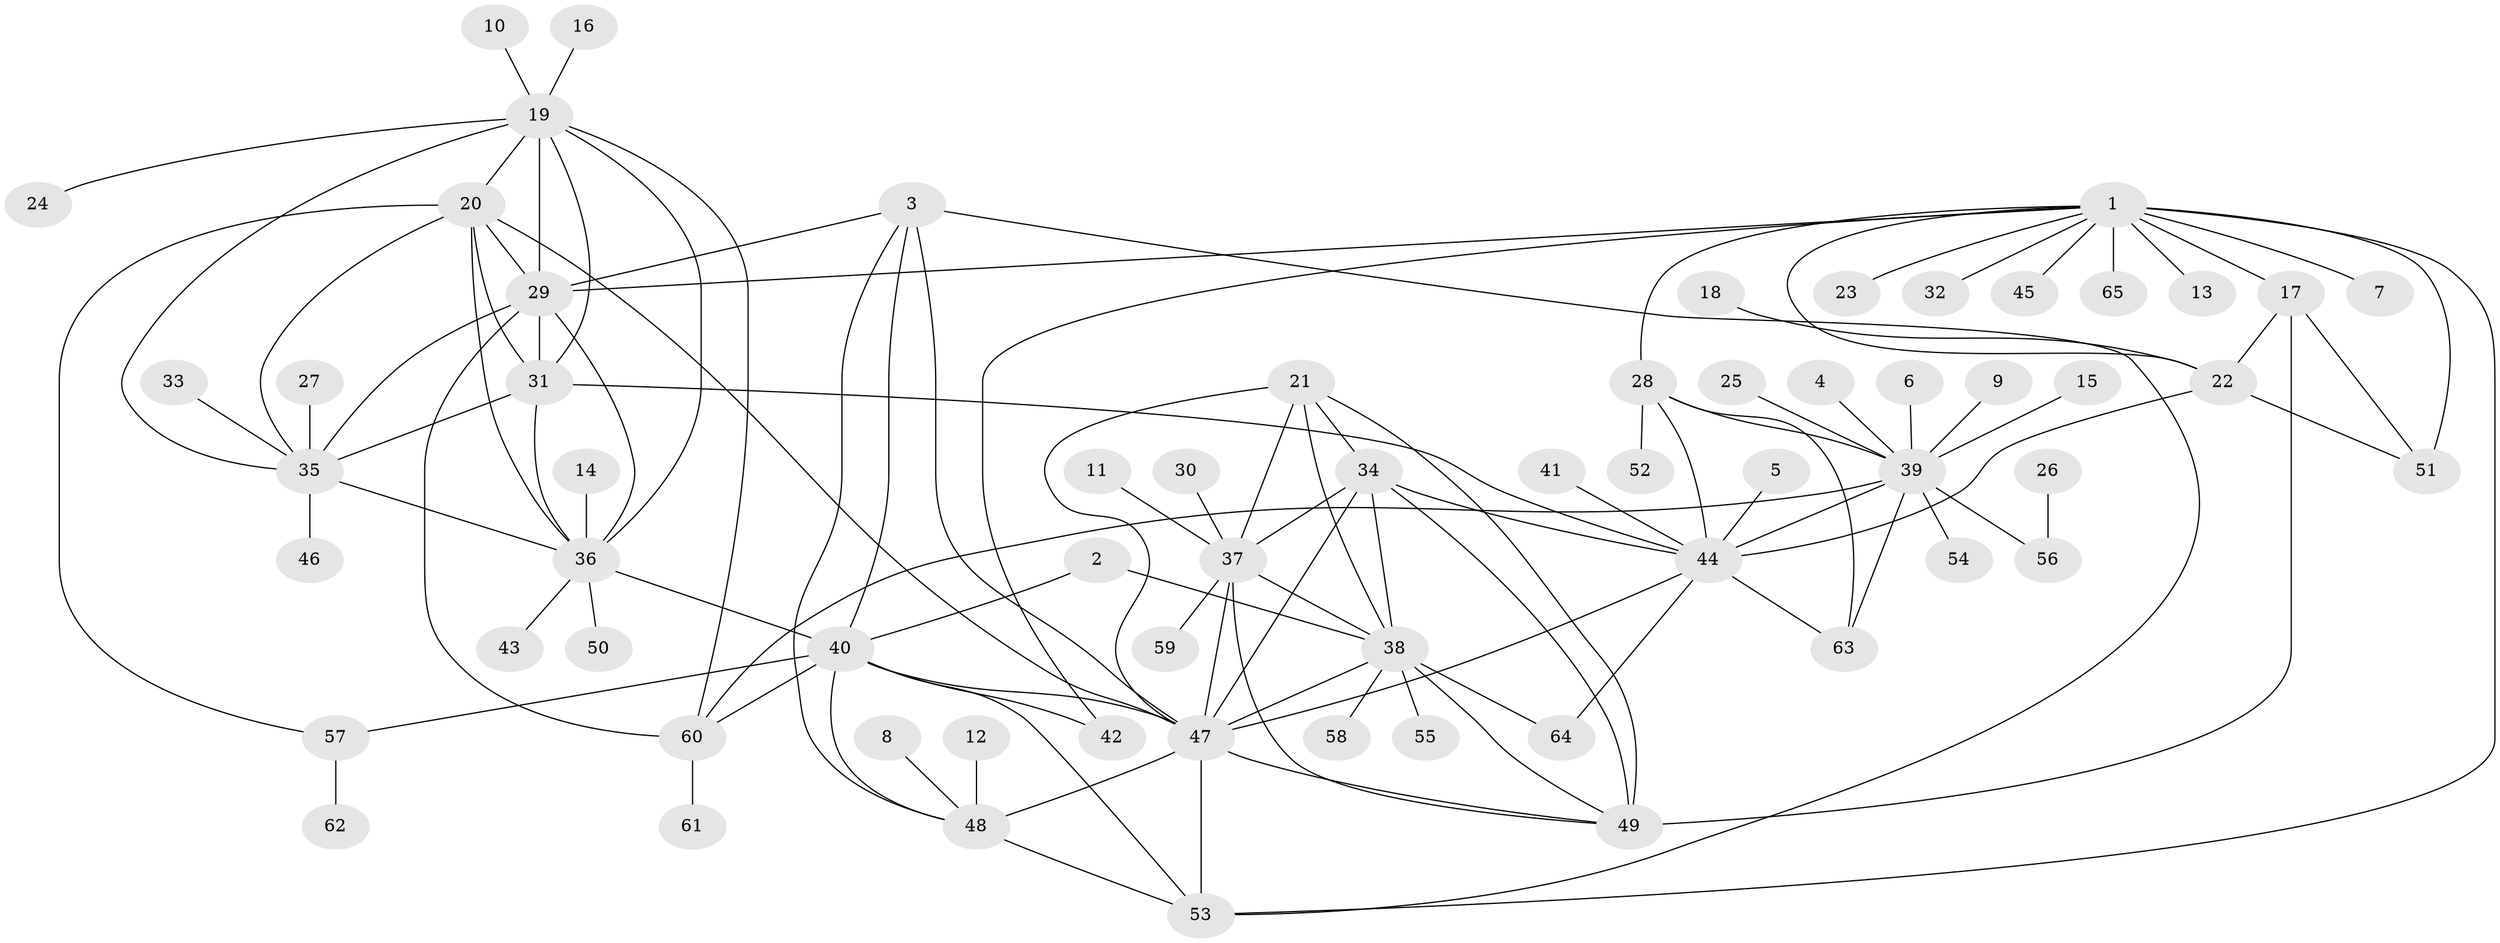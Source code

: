 // original degree distribution, {9: 0.03076923076923077, 10: 0.038461538461538464, 7: 0.03076923076923077, 8: 0.06153846153846154, 6: 0.03076923076923077, 11: 0.023076923076923078, 5: 0.015384615384615385, 14: 0.007692307692307693, 2: 0.13076923076923078, 1: 0.5846153846153846, 4: 0.023076923076923078, 3: 0.023076923076923078}
// Generated by graph-tools (version 1.1) at 2025/26/03/09/25 03:26:40]
// undirected, 65 vertices, 111 edges
graph export_dot {
graph [start="1"]
  node [color=gray90,style=filled];
  1;
  2;
  3;
  4;
  5;
  6;
  7;
  8;
  9;
  10;
  11;
  12;
  13;
  14;
  15;
  16;
  17;
  18;
  19;
  20;
  21;
  22;
  23;
  24;
  25;
  26;
  27;
  28;
  29;
  30;
  31;
  32;
  33;
  34;
  35;
  36;
  37;
  38;
  39;
  40;
  41;
  42;
  43;
  44;
  45;
  46;
  47;
  48;
  49;
  50;
  51;
  52;
  53;
  54;
  55;
  56;
  57;
  58;
  59;
  60;
  61;
  62;
  63;
  64;
  65;
  1 -- 7 [weight=1.0];
  1 -- 13 [weight=1.0];
  1 -- 17 [weight=3.0];
  1 -- 22 [weight=3.0];
  1 -- 23 [weight=1.0];
  1 -- 28 [weight=1.0];
  1 -- 29 [weight=1.0];
  1 -- 32 [weight=1.0];
  1 -- 42 [weight=1.0];
  1 -- 45 [weight=1.0];
  1 -- 51 [weight=3.0];
  1 -- 53 [weight=1.0];
  1 -- 65 [weight=1.0];
  2 -- 38 [weight=1.0];
  2 -- 40 [weight=1.0];
  3 -- 29 [weight=1.0];
  3 -- 40 [weight=1.0];
  3 -- 47 [weight=2.0];
  3 -- 48 [weight=1.0];
  3 -- 53 [weight=1.0];
  4 -- 39 [weight=1.0];
  5 -- 44 [weight=1.0];
  6 -- 39 [weight=1.0];
  8 -- 48 [weight=1.0];
  9 -- 39 [weight=1.0];
  10 -- 19 [weight=1.0];
  11 -- 37 [weight=1.0];
  12 -- 48 [weight=1.0];
  14 -- 36 [weight=1.0];
  15 -- 39 [weight=1.0];
  16 -- 19 [weight=1.0];
  17 -- 22 [weight=1.0];
  17 -- 49 [weight=2.0];
  17 -- 51 [weight=1.0];
  18 -- 22 [weight=1.0];
  19 -- 20 [weight=1.0];
  19 -- 24 [weight=1.0];
  19 -- 29 [weight=1.0];
  19 -- 31 [weight=1.0];
  19 -- 35 [weight=1.0];
  19 -- 36 [weight=1.0];
  19 -- 60 [weight=1.0];
  20 -- 29 [weight=1.0];
  20 -- 31 [weight=1.0];
  20 -- 35 [weight=1.0];
  20 -- 36 [weight=1.0];
  20 -- 47 [weight=1.0];
  20 -- 57 [weight=1.0];
  21 -- 34 [weight=1.0];
  21 -- 37 [weight=1.0];
  21 -- 38 [weight=1.0];
  21 -- 47 [weight=1.0];
  21 -- 49 [weight=1.0];
  22 -- 44 [weight=1.0];
  22 -- 51 [weight=1.0];
  25 -- 39 [weight=1.0];
  26 -- 56 [weight=1.0];
  27 -- 35 [weight=1.0];
  28 -- 39 [weight=2.0];
  28 -- 44 [weight=4.0];
  28 -- 52 [weight=1.0];
  28 -- 63 [weight=2.0];
  29 -- 31 [weight=1.0];
  29 -- 35 [weight=1.0];
  29 -- 36 [weight=1.0];
  29 -- 60 [weight=1.0];
  30 -- 37 [weight=1.0];
  31 -- 35 [weight=1.0];
  31 -- 36 [weight=1.0];
  31 -- 44 [weight=1.0];
  33 -- 35 [weight=1.0];
  34 -- 37 [weight=1.0];
  34 -- 38 [weight=1.0];
  34 -- 44 [weight=1.0];
  34 -- 47 [weight=1.0];
  34 -- 49 [weight=1.0];
  35 -- 36 [weight=1.0];
  35 -- 46 [weight=1.0];
  36 -- 40 [weight=1.0];
  36 -- 43 [weight=1.0];
  36 -- 50 [weight=1.0];
  37 -- 38 [weight=1.0];
  37 -- 47 [weight=1.0];
  37 -- 49 [weight=1.0];
  37 -- 59 [weight=1.0];
  38 -- 47 [weight=1.0];
  38 -- 49 [weight=1.0];
  38 -- 55 [weight=1.0];
  38 -- 58 [weight=1.0];
  38 -- 64 [weight=1.0];
  39 -- 44 [weight=2.0];
  39 -- 54 [weight=1.0];
  39 -- 56 [weight=1.0];
  39 -- 60 [weight=1.0];
  39 -- 63 [weight=1.0];
  40 -- 42 [weight=1.0];
  40 -- 47 [weight=2.0];
  40 -- 48 [weight=1.0];
  40 -- 53 [weight=1.0];
  40 -- 57 [weight=1.0];
  40 -- 60 [weight=1.0];
  41 -- 44 [weight=1.0];
  44 -- 47 [weight=1.0];
  44 -- 63 [weight=2.0];
  44 -- 64 [weight=1.0];
  47 -- 48 [weight=2.0];
  47 -- 49 [weight=1.0];
  47 -- 53 [weight=2.0];
  48 -- 53 [weight=1.0];
  57 -- 62 [weight=1.0];
  60 -- 61 [weight=1.0];
}
